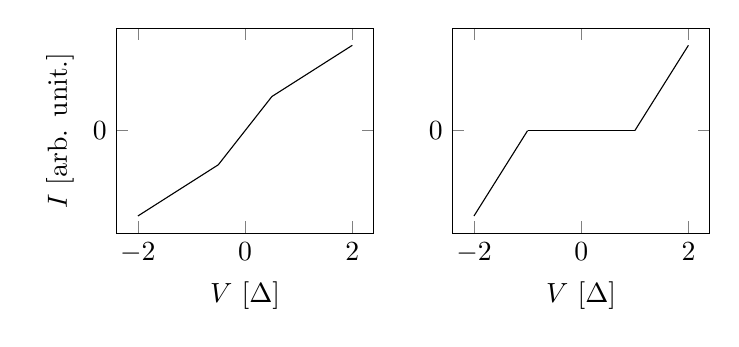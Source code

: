 \usepgfplotslibrary{groupplots}
\begin{tikzpicture}
\begin{groupplot}[
  group style={%
      group size={2 by 1},%
      ylabels at={edge left},%
  },
  no marks,
  xlabel={$V$ [$\Delta$]},
  ylabel={$I$ [arb. unit.]},
  ytick={0},
  width=0.4\textwidth,
]
\nextgroupplot
\addplot[domain=-2:-0.5] {x-0.5};
\addplot[domain=-0.5:0.5] {2*x};
\addplot[domain=0.5:2] {x+0.5};
\nextgroupplot
\addplot[domain=-2:-1] {x+1};
\addplot[domain=-1:1] {0};
\addplot[domain=1:2] {x-1};
\end{groupplot}
\end{tikzpicture}